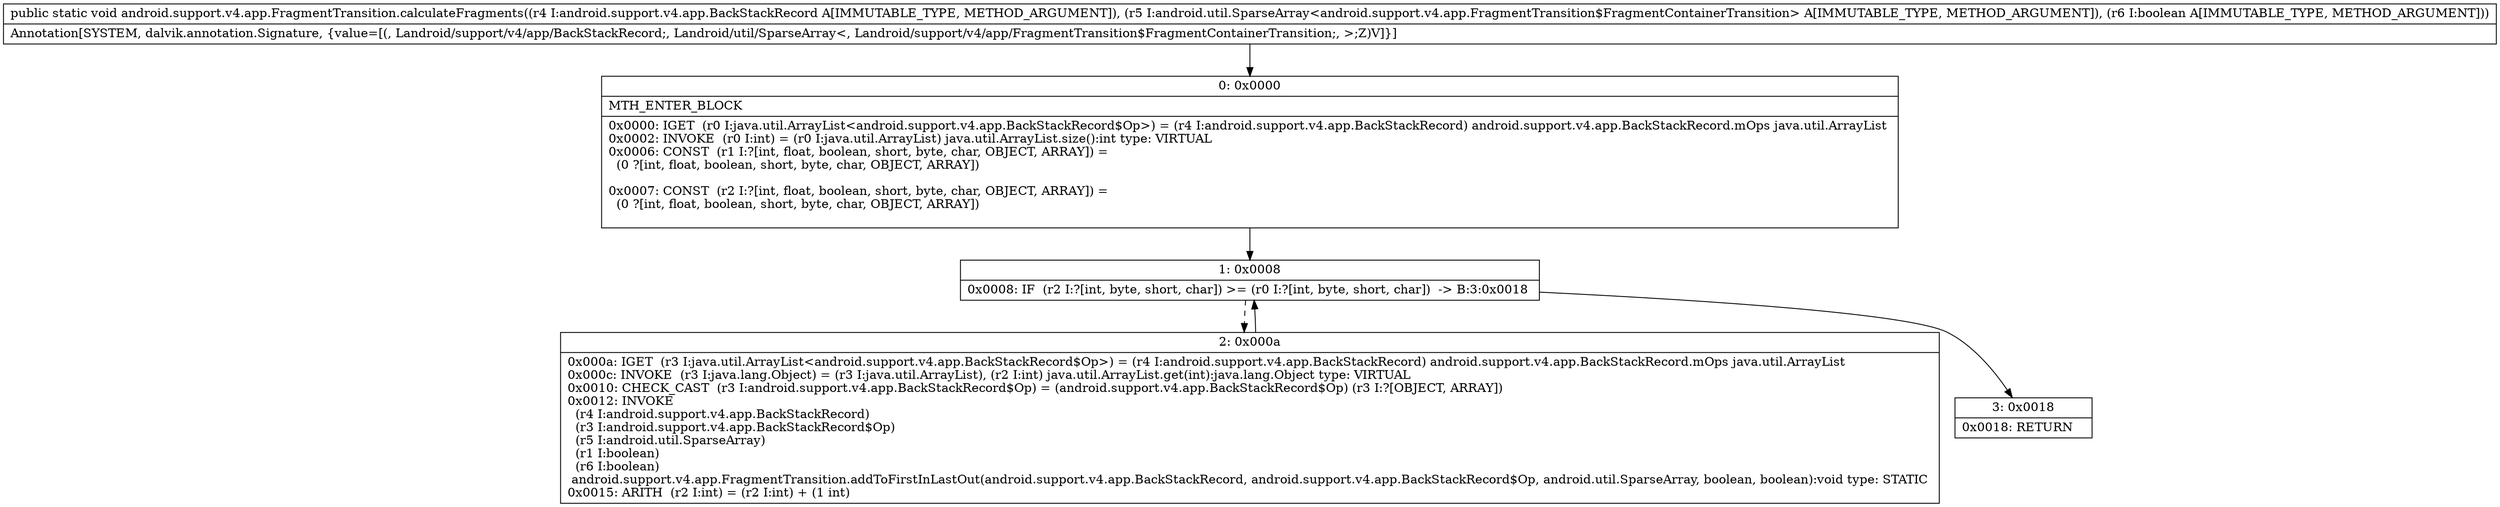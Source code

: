 digraph "CFG forandroid.support.v4.app.FragmentTransition.calculateFragments(Landroid\/support\/v4\/app\/BackStackRecord;Landroid\/util\/SparseArray;Z)V" {
Node_0 [shape=record,label="{0\:\ 0x0000|MTH_ENTER_BLOCK\l|0x0000: IGET  (r0 I:java.util.ArrayList\<android.support.v4.app.BackStackRecord$Op\>) = (r4 I:android.support.v4.app.BackStackRecord) android.support.v4.app.BackStackRecord.mOps java.util.ArrayList \l0x0002: INVOKE  (r0 I:int) = (r0 I:java.util.ArrayList) java.util.ArrayList.size():int type: VIRTUAL \l0x0006: CONST  (r1 I:?[int, float, boolean, short, byte, char, OBJECT, ARRAY]) = \l  (0 ?[int, float, boolean, short, byte, char, OBJECT, ARRAY])\l \l0x0007: CONST  (r2 I:?[int, float, boolean, short, byte, char, OBJECT, ARRAY]) = \l  (0 ?[int, float, boolean, short, byte, char, OBJECT, ARRAY])\l \l}"];
Node_1 [shape=record,label="{1\:\ 0x0008|0x0008: IF  (r2 I:?[int, byte, short, char]) \>= (r0 I:?[int, byte, short, char])  \-\> B:3:0x0018 \l}"];
Node_2 [shape=record,label="{2\:\ 0x000a|0x000a: IGET  (r3 I:java.util.ArrayList\<android.support.v4.app.BackStackRecord$Op\>) = (r4 I:android.support.v4.app.BackStackRecord) android.support.v4.app.BackStackRecord.mOps java.util.ArrayList \l0x000c: INVOKE  (r3 I:java.lang.Object) = (r3 I:java.util.ArrayList), (r2 I:int) java.util.ArrayList.get(int):java.lang.Object type: VIRTUAL \l0x0010: CHECK_CAST  (r3 I:android.support.v4.app.BackStackRecord$Op) = (android.support.v4.app.BackStackRecord$Op) (r3 I:?[OBJECT, ARRAY]) \l0x0012: INVOKE  \l  (r4 I:android.support.v4.app.BackStackRecord)\l  (r3 I:android.support.v4.app.BackStackRecord$Op)\l  (r5 I:android.util.SparseArray)\l  (r1 I:boolean)\l  (r6 I:boolean)\l android.support.v4.app.FragmentTransition.addToFirstInLastOut(android.support.v4.app.BackStackRecord, android.support.v4.app.BackStackRecord$Op, android.util.SparseArray, boolean, boolean):void type: STATIC \l0x0015: ARITH  (r2 I:int) = (r2 I:int) + (1 int) \l}"];
Node_3 [shape=record,label="{3\:\ 0x0018|0x0018: RETURN   \l}"];
MethodNode[shape=record,label="{public static void android.support.v4.app.FragmentTransition.calculateFragments((r4 I:android.support.v4.app.BackStackRecord A[IMMUTABLE_TYPE, METHOD_ARGUMENT]), (r5 I:android.util.SparseArray\<android.support.v4.app.FragmentTransition$FragmentContainerTransition\> A[IMMUTABLE_TYPE, METHOD_ARGUMENT]), (r6 I:boolean A[IMMUTABLE_TYPE, METHOD_ARGUMENT]))  | Annotation[SYSTEM, dalvik.annotation.Signature, \{value=[(, Landroid\/support\/v4\/app\/BackStackRecord;, Landroid\/util\/SparseArray\<, Landroid\/support\/v4\/app\/FragmentTransition$FragmentContainerTransition;, \>;Z)V]\}]\l}"];
MethodNode -> Node_0;
Node_0 -> Node_1;
Node_1 -> Node_2[style=dashed];
Node_1 -> Node_3;
Node_2 -> Node_1;
}

